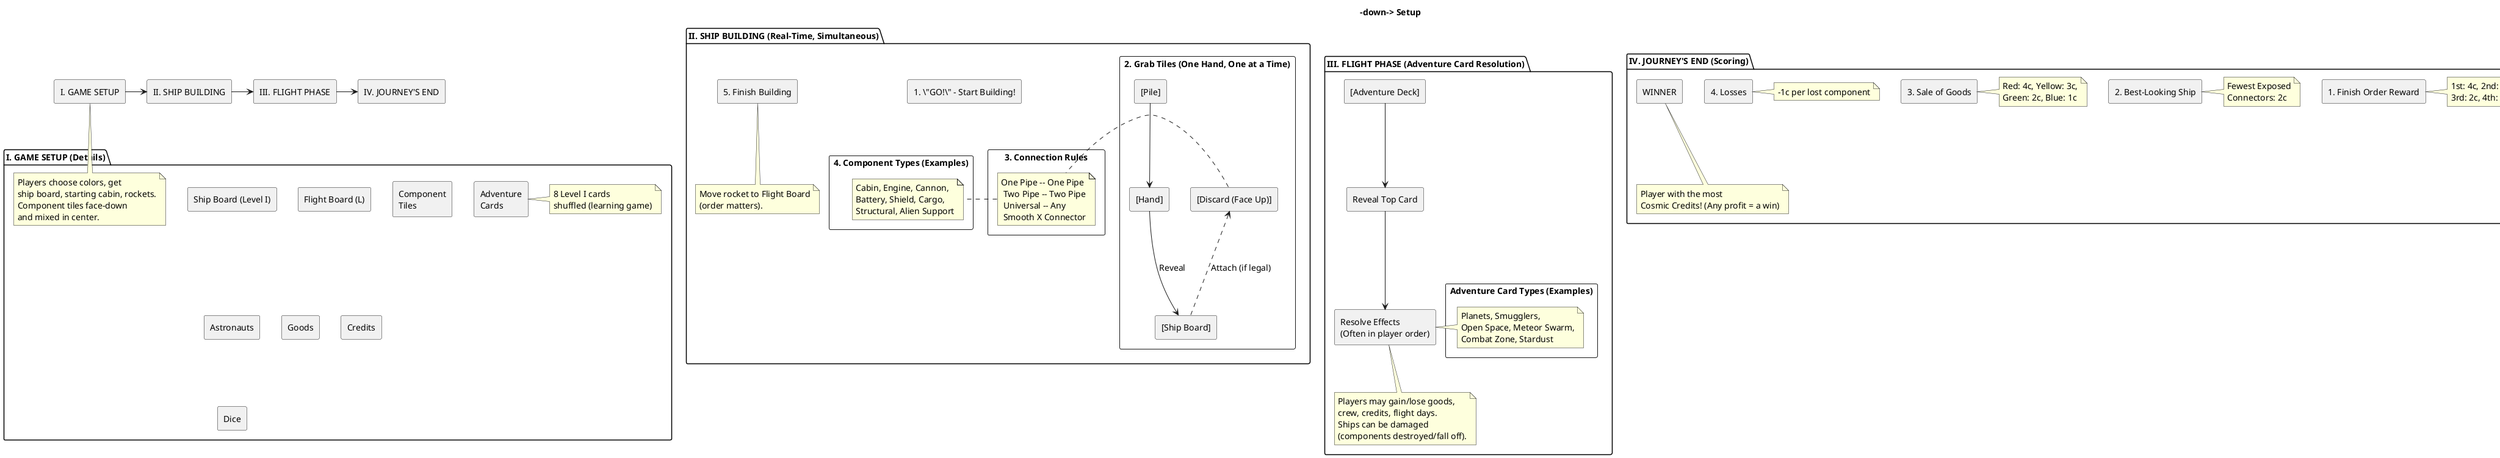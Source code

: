 @startuml
skinparam shadowing false
skinparam defaultFontName "Arial"
skinparam defaultFontSize 14

rectangle "GALAXY TRUCKER: Game Flow" as Title

rectangle "I. GAME SETUP" as Setup
rectangle "II. SHIP BUILDING" as Building
rectangle "III. FLIGHT PHASE" as Flight
rectangle "IV. JOURNEY'S END" as End

Title -down-> Setup
Setup -right-> Building
Building -right-> Flight
Flight -right-> End

' --- I. GAME SETUP (Details) ---
package "I. GAME SETUP (Details)" {
  rectangle "Ship Board (Level I)" as ShipBoard
  rectangle "Flight Board (L)" as FlightBoard
  rectangle "Component\nTiles" as Tiles
  rectangle "Astronauts" as Astronauts
  rectangle "Goods" as Goods
  rectangle "Credits" as Credits
  rectangle "Dice" as Dice
  rectangle "Adventure\nCards" as AdvCards

  note right of AdvCards : 8 Level I cards\nshuffled (learning game)
  note bottom of Setup : Players choose colors, get\nship board, starting cabin, rockets.\nComponent tiles face-down\nand mixed in center.
}

' --- II. SHIP BUILDING ---
package "II. SHIP BUILDING (Real-Time, Simultaneous)" {
    rectangle "1. \"GO!\" - Start Building!" as Go
    rectangle "2. Grab Tiles (One Hand, One at a Time)" as GrabTiles {
        rectangle "[Pile]" as Pile
        rectangle "[Hand]" as Hand
        rectangle "[Ship Board]" as ShipBoard2
        rectangle "[Discard (Face Up)]" as Discard

        Pile --> Hand : ""
        Hand --> ShipBoard2 : "Reveal"
         Hand -[hidden]right-> Discard
        ShipBoard2 -[dashed]up-> Discard: "Attach (if legal)"


    }

    rectangle "3. Connection Rules" as ConnRules {
      '[One-Pipe] -- [One-Pipe]
      '[Two-Pipe] -- [Two-Pipe]
      '[Universal] -- [Any]
      '[Smooth Side] X [Connector]
      note right : One Pipe -- One Pipe\n Two Pipe -- Two Pipe\n Universal -- Any\n Smooth X Connector
    }

  rectangle "4. Component Types (Examples)" as CompTypes {
    ' [CABIN]   [ENGINE]   [CANNON]  [BATTERY] [SHIELD]   [CARGO]  [STRUCT]
      note right : Cabin, Engine, Cannon,\nBattery, Shield, Cargo,\nStructural, Alien Support
    }
    rectangle "5. Finish Building" as FinishBuild
    note bottom of FinishBuild: Move rocket to Flight Board\n(order matters).
}

' --- III. FLIGHT PHASE ---
package "III. FLIGHT PHASE (Adventure Card Resolution)" {
    rectangle "[Adventure Deck]" as AdvDeck
    rectangle "Reveal Top Card" as RevealCard
    rectangle "Resolve Effects\n(Often in player order)" as ResolveEffects

    AdvDeck --> RevealCard
    RevealCard --> ResolveEffects

    rectangle "Adventure Card Types (Examples)" as CardTypes {
       ' [PLANETS] [SMUGGLERS] [OPEN SPACE] [METEOR SWARM] [COMBAT ZONE]
        note right : Planets, Smugglers,\nOpen Space, Meteor Swarm,\nCombat Zone, Stardust
    }

    note bottom of ResolveEffects : Players may gain/lose goods,\ncrew, credits, flight days.\nShips can be damaged\n(components destroyed/fall off).
}

' --- IV. JOURNEY'S END ---
package "IV. JOURNEY'S END (Scoring)" {
    rectangle "1. Finish Order Reward" as FinishReward
    rectangle "2. Best-Looking Ship" as BestLooking
    rectangle "3. Sale of Goods" as SaleGoods
    rectangle "4. Losses" as Losses

  note right of FinishReward: 1st: 4c, 2nd: 3c,\n3rd: 2c, 4th: 1c
  note right of BestLooking : Fewest Exposed\nConnectors: 2c
  note right of SaleGoods: Red: 4c, Yellow: 3c,\nGreen: 2c, Blue: 1c
  note right of Losses : -1c per lost component
  rectangle "WINNER" as Winner
  note bottom of Winner : Player with the most\nCosmic Credits! (Any profit = a win)

}
rectangle "V. ADVANCED" as Advanced

note bottom of Advanced : Ship Levels: I, II, III \n Timelimit \n Adventure Deck Piles\n Flight Forcast\n Reserving Components \n Aliens \n Transgalactic Trek


@enduml